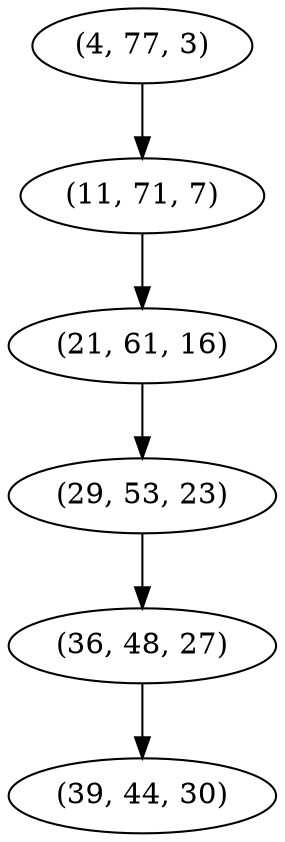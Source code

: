 digraph tree {
    "(4, 77, 3)";
    "(11, 71, 7)";
    "(21, 61, 16)";
    "(29, 53, 23)";
    "(36, 48, 27)";
    "(39, 44, 30)";
    "(4, 77, 3)" -> "(11, 71, 7)";
    "(11, 71, 7)" -> "(21, 61, 16)";
    "(21, 61, 16)" -> "(29, 53, 23)";
    "(29, 53, 23)" -> "(36, 48, 27)";
    "(36, 48, 27)" -> "(39, 44, 30)";
}
